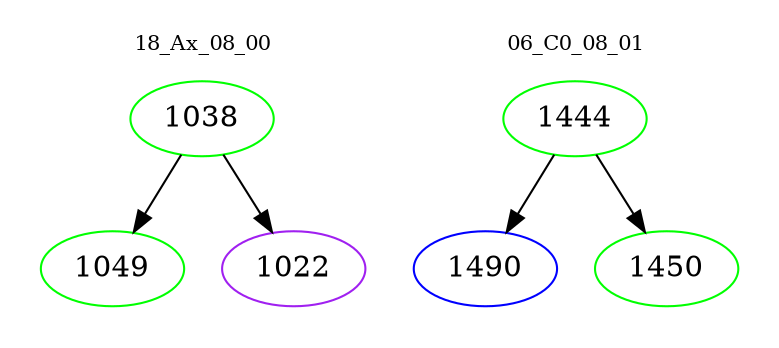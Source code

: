 digraph{
subgraph cluster_0 {
color = white
label = "18_Ax_08_00";
fontsize=10;
T0_1038 [label="1038", color="green"]
T0_1038 -> T0_1049 [color="black"]
T0_1049 [label="1049", color="green"]
T0_1038 -> T0_1022 [color="black"]
T0_1022 [label="1022", color="purple"]
}
subgraph cluster_1 {
color = white
label = "06_C0_08_01";
fontsize=10;
T1_1444 [label="1444", color="green"]
T1_1444 -> T1_1490 [color="black"]
T1_1490 [label="1490", color="blue"]
T1_1444 -> T1_1450 [color="black"]
T1_1450 [label="1450", color="green"]
}
}
